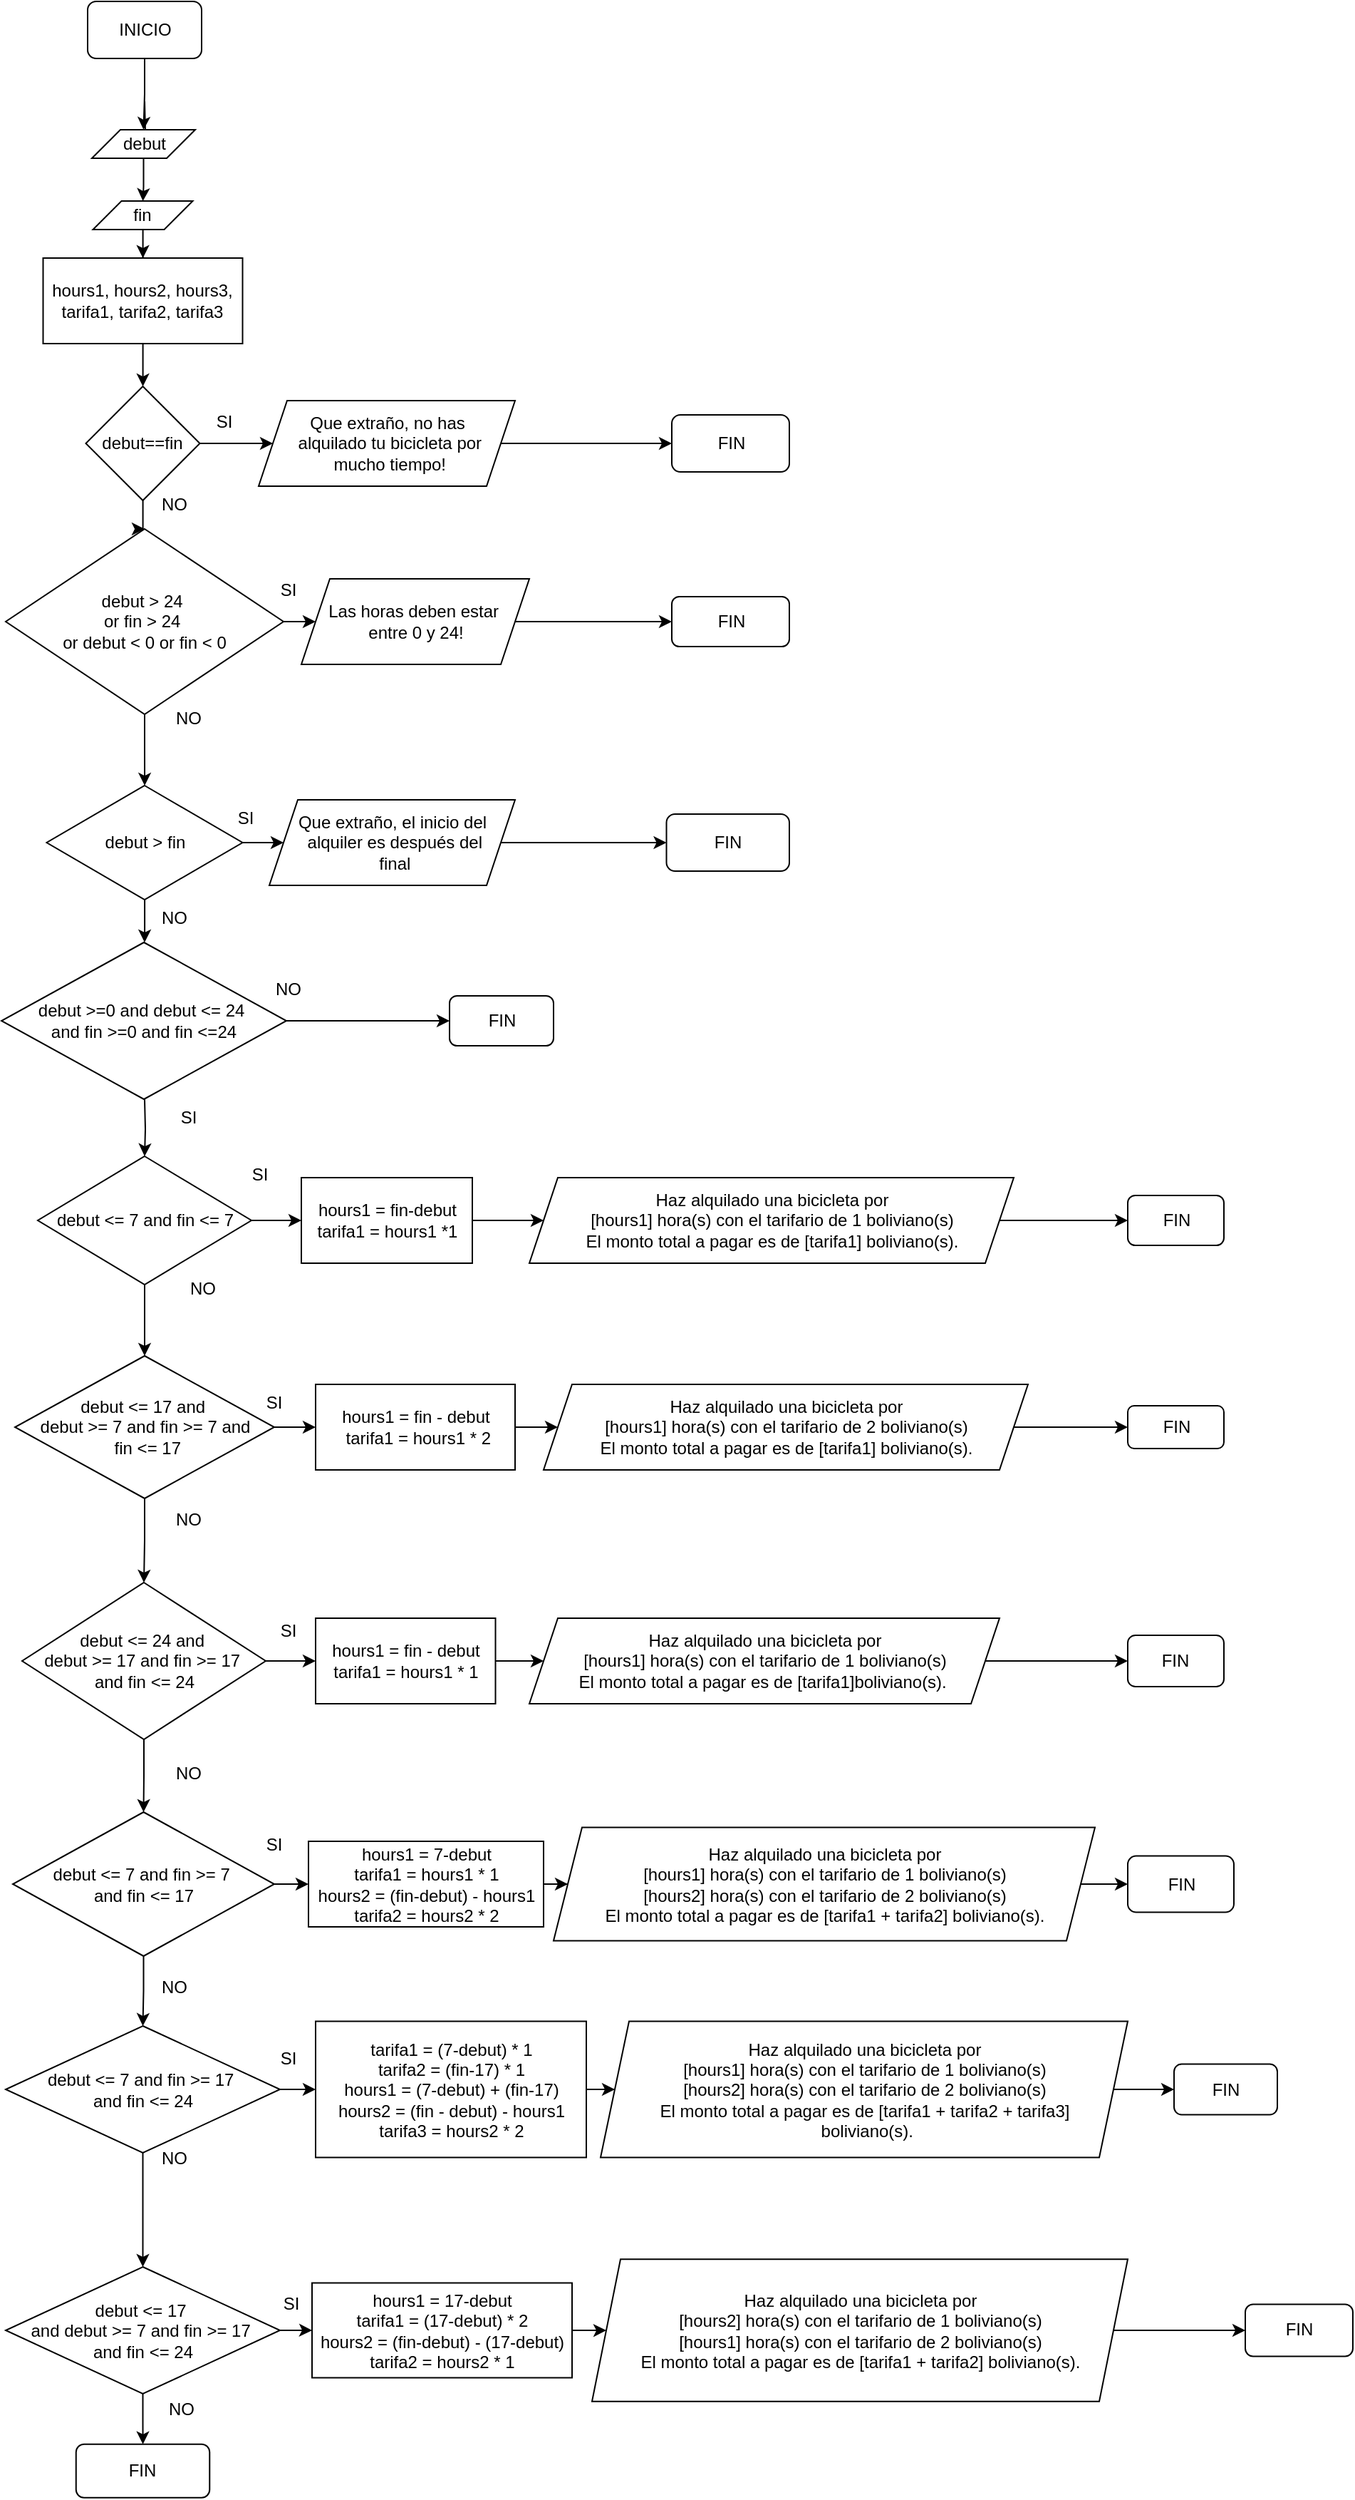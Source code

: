 <mxfile version="24.4.0" type="github">
  <diagram id="rnykveRbCm_5rDBR5KUG" name="EXERCISE-9">
    <mxGraphModel dx="1120" dy="434" grid="1" gridSize="10" guides="1" tooltips="1" connect="1" arrows="1" fold="1" page="1" pageScale="1" pageWidth="827" pageHeight="1169" math="0" shadow="0">
      <root>
        <mxCell id="0" />
        <mxCell id="1" parent="0" />
        <mxCell id="GFVc-yYqWS1LC9z0WIF0-94" value="" style="edgeStyle=orthogonalEdgeStyle;rounded=0;orthogonalLoop=1;jettySize=auto;html=1;" parent="1" target="GFVc-yYqWS1LC9z0WIF0-97" edge="1">
          <mxGeometry relative="1" as="geometry">
            <mxPoint x="267.5" y="120" as="sourcePoint" />
          </mxGeometry>
        </mxCell>
        <mxCell id="GFVc-yYqWS1LC9z0WIF0-195" value="" style="edgeStyle=orthogonalEdgeStyle;rounded=0;orthogonalLoop=1;jettySize=auto;html=1;" parent="1" source="GFVc-yYqWS1LC9z0WIF0-97" target="GFVc-yYqWS1LC9z0WIF0-194" edge="1">
          <mxGeometry relative="1" as="geometry" />
        </mxCell>
        <mxCell id="GFVc-yYqWS1LC9z0WIF0-97" value="&lt;div&gt;debut&lt;/div&gt;" style="shape=parallelogram;perimeter=parallelogramPerimeter;whiteSpace=wrap;html=1;fixedSize=1;" parent="1" vertex="1">
          <mxGeometry x="230.5" y="140" width="72.5" height="20" as="geometry" />
        </mxCell>
        <mxCell id="GFVc-yYqWS1LC9z0WIF0-98" value="" style="edgeStyle=orthogonalEdgeStyle;rounded=0;orthogonalLoop=1;jettySize=auto;html=1;" parent="1" source="GFVc-yYqWS1LC9z0WIF0-99" target="GFVc-yYqWS1LC9z0WIF0-102" edge="1">
          <mxGeometry relative="1" as="geometry" />
        </mxCell>
        <mxCell id="GFVc-yYqWS1LC9z0WIF0-99" value="&lt;div&gt;hours1, hours2, hours3, tarifa1, tarifa2, tarifa3&lt;/div&gt;" style="whiteSpace=wrap;html=1;" parent="1" vertex="1">
          <mxGeometry x="196.25" y="230" width="140" height="60" as="geometry" />
        </mxCell>
        <mxCell id="GFVc-yYqWS1LC9z0WIF0-100" value="" style="edgeStyle=orthogonalEdgeStyle;rounded=0;orthogonalLoop=1;jettySize=auto;html=1;" parent="1" source="GFVc-yYqWS1LC9z0WIF0-102" target="GFVc-yYqWS1LC9z0WIF0-104" edge="1">
          <mxGeometry relative="1" as="geometry" />
        </mxCell>
        <mxCell id="GFVc-yYqWS1LC9z0WIF0-101" value="" style="edgeStyle=orthogonalEdgeStyle;rounded=0;orthogonalLoop=1;jettySize=auto;html=1;" parent="1" source="GFVc-yYqWS1LC9z0WIF0-102" target="GFVc-yYqWS1LC9z0WIF0-108" edge="1">
          <mxGeometry relative="1" as="geometry" />
        </mxCell>
        <mxCell id="GFVc-yYqWS1LC9z0WIF0-102" value="debut==fin" style="rhombus;whiteSpace=wrap;html=1;" parent="1" vertex="1">
          <mxGeometry x="226.25" y="320" width="80" height="80" as="geometry" />
        </mxCell>
        <mxCell id="GFVc-yYqWS1LC9z0WIF0-202" value="" style="edgeStyle=orthogonalEdgeStyle;rounded=0;orthogonalLoop=1;jettySize=auto;html=1;" parent="1" source="GFVc-yYqWS1LC9z0WIF0-104" target="GFVc-yYqWS1LC9z0WIF0-201" edge="1">
          <mxGeometry relative="1" as="geometry" />
        </mxCell>
        <mxCell id="GFVc-yYqWS1LC9z0WIF0-104" value="&lt;div&gt;Que extraño, no has&lt;/div&gt;&lt;div&gt;&amp;nbsp;alquilado tu bicicleta por&lt;/div&gt;&lt;div&gt;&amp;nbsp;mucho tiempo!&lt;br&gt;&lt;/div&gt;" style="shape=parallelogram;perimeter=parallelogramPerimeter;whiteSpace=wrap;html=1;fixedSize=1;" parent="1" vertex="1">
          <mxGeometry x="347.5" y="330" width="180" height="60" as="geometry" />
        </mxCell>
        <mxCell id="GFVc-yYqWS1LC9z0WIF0-105" value="SI" style="text;html=1;align=center;verticalAlign=middle;resizable=0;points=[];autosize=1;strokeColor=none;fillColor=none;" parent="1" vertex="1">
          <mxGeometry x="307.5" y="330" width="30" height="30" as="geometry" />
        </mxCell>
        <mxCell id="GFVc-yYqWS1LC9z0WIF0-106" value="" style="edgeStyle=orthogonalEdgeStyle;rounded=0;orthogonalLoop=1;jettySize=auto;html=1;" parent="1" source="GFVc-yYqWS1LC9z0WIF0-108" target="GFVc-yYqWS1LC9z0WIF0-111" edge="1">
          <mxGeometry relative="1" as="geometry" />
        </mxCell>
        <mxCell id="GFVc-yYqWS1LC9z0WIF0-107" value="" style="edgeStyle=orthogonalEdgeStyle;rounded=0;orthogonalLoop=1;jettySize=auto;html=1;" parent="1" source="GFVc-yYqWS1LC9z0WIF0-108" target="GFVc-yYqWS1LC9z0WIF0-116" edge="1">
          <mxGeometry relative="1" as="geometry" />
        </mxCell>
        <mxCell id="GFVc-yYqWS1LC9z0WIF0-108" value="debut &amp;gt; 24&amp;nbsp;&lt;div&gt;or fin &amp;gt; 24&amp;nbsp;&lt;div&gt;or debut &amp;lt; 0 or fin &amp;lt; 0&lt;/div&gt;&lt;/div&gt;" style="rhombus;whiteSpace=wrap;html=1;" parent="1" vertex="1">
          <mxGeometry x="170" y="420" width="195" height="130" as="geometry" />
        </mxCell>
        <mxCell id="GFVc-yYqWS1LC9z0WIF0-109" value="NO" style="text;html=1;align=center;verticalAlign=middle;resizable=0;points=[];autosize=1;strokeColor=none;fillColor=none;" parent="1" vertex="1">
          <mxGeometry x="267.5" y="388" width="40" height="30" as="geometry" />
        </mxCell>
        <mxCell id="GFVc-yYqWS1LC9z0WIF0-204" value="" style="edgeStyle=orthogonalEdgeStyle;rounded=0;orthogonalLoop=1;jettySize=auto;html=1;" parent="1" source="GFVc-yYqWS1LC9z0WIF0-111" target="GFVc-yYqWS1LC9z0WIF0-203" edge="1">
          <mxGeometry relative="1" as="geometry" />
        </mxCell>
        <mxCell id="GFVc-yYqWS1LC9z0WIF0-111" value="&lt;div&gt;Las horas deben estar&amp;nbsp;&lt;/div&gt;&lt;div&gt;entre 0 y 24!&lt;br&gt;&lt;/div&gt;" style="shape=parallelogram;perimeter=parallelogramPerimeter;whiteSpace=wrap;html=1;fixedSize=1;" parent="1" vertex="1">
          <mxGeometry x="377.5" y="455" width="160" height="60" as="geometry" />
        </mxCell>
        <mxCell id="GFVc-yYqWS1LC9z0WIF0-112" value="SI" style="text;html=1;align=center;verticalAlign=middle;resizable=0;points=[];autosize=1;strokeColor=none;fillColor=none;" parent="1" vertex="1">
          <mxGeometry x="352.5" y="448" width="30" height="30" as="geometry" />
        </mxCell>
        <mxCell id="GFVc-yYqWS1LC9z0WIF0-113" value="NO" style="text;html=1;align=center;verticalAlign=middle;resizable=0;points=[];autosize=1;strokeColor=none;fillColor=none;" parent="1" vertex="1">
          <mxGeometry x="277.5" y="538" width="40" height="30" as="geometry" />
        </mxCell>
        <mxCell id="GFVc-yYqWS1LC9z0WIF0-114" value="" style="edgeStyle=orthogonalEdgeStyle;rounded=0;orthogonalLoop=1;jettySize=auto;html=1;" parent="1" source="GFVc-yYqWS1LC9z0WIF0-116" target="GFVc-yYqWS1LC9z0WIF0-118" edge="1">
          <mxGeometry relative="1" as="geometry" />
        </mxCell>
        <mxCell id="GFVc-yYqWS1LC9z0WIF0-115" value="" style="edgeStyle=orthogonalEdgeStyle;rounded=0;orthogonalLoop=1;jettySize=auto;html=1;" parent="1" source="GFVc-yYqWS1LC9z0WIF0-116" edge="1">
          <mxGeometry relative="1" as="geometry">
            <mxPoint x="267.5" y="710" as="targetPoint" />
          </mxGeometry>
        </mxCell>
        <mxCell id="GFVc-yYqWS1LC9z0WIF0-116" value="debut &amp;gt; fin" style="rhombus;whiteSpace=wrap;html=1;" parent="1" vertex="1">
          <mxGeometry x="198.75" y="600" width="137.5" height="80" as="geometry" />
        </mxCell>
        <mxCell id="GFVc-yYqWS1LC9z0WIF0-206" value="" style="edgeStyle=orthogonalEdgeStyle;rounded=0;orthogonalLoop=1;jettySize=auto;html=1;" parent="1" source="GFVc-yYqWS1LC9z0WIF0-118" target="GFVc-yYqWS1LC9z0WIF0-205" edge="1">
          <mxGeometry relative="1" as="geometry" />
        </mxCell>
        <mxCell id="GFVc-yYqWS1LC9z0WIF0-118" value="&lt;div&gt;Que extraño, el inicio del&lt;/div&gt;&lt;div&gt;&amp;nbsp;alquiler es después del&lt;/div&gt;&lt;div&gt;&amp;nbsp;final&lt;br&gt;&lt;/div&gt;" style="shape=parallelogram;perimeter=parallelogramPerimeter;whiteSpace=wrap;html=1;fixedSize=1;" parent="1" vertex="1">
          <mxGeometry x="355" y="610" width="172.5" height="60" as="geometry" />
        </mxCell>
        <mxCell id="GFVc-yYqWS1LC9z0WIF0-119" value="SI" style="text;html=1;align=center;verticalAlign=middle;resizable=0;points=[];autosize=1;strokeColor=none;fillColor=none;" parent="1" vertex="1">
          <mxGeometry x="322.5" y="608" width="30" height="30" as="geometry" />
        </mxCell>
        <mxCell id="GFVc-yYqWS1LC9z0WIF0-121" value="" style="edgeStyle=orthogonalEdgeStyle;rounded=0;orthogonalLoop=1;jettySize=auto;html=1;" parent="1" target="GFVc-yYqWS1LC9z0WIF0-129" edge="1">
          <mxGeometry relative="1" as="geometry">
            <mxPoint x="267.5" y="820" as="sourcePoint" />
          </mxGeometry>
        </mxCell>
        <mxCell id="GFVc-yYqWS1LC9z0WIF0-123" value="NO" style="text;html=1;align=center;verticalAlign=middle;resizable=0;points=[];autosize=1;strokeColor=none;fillColor=none;" parent="1" vertex="1">
          <mxGeometry x="347.5" y="728" width="40" height="30" as="geometry" />
        </mxCell>
        <mxCell id="GFVc-yYqWS1LC9z0WIF0-126" value="NO" style="text;html=1;align=center;verticalAlign=middle;resizable=0;points=[];autosize=1;strokeColor=none;fillColor=none;" parent="1" vertex="1">
          <mxGeometry x="267.5" y="678" width="40" height="30" as="geometry" />
        </mxCell>
        <mxCell id="GFVc-yYqWS1LC9z0WIF0-127" value="" style="edgeStyle=orthogonalEdgeStyle;rounded=0;orthogonalLoop=1;jettySize=auto;html=1;" parent="1" source="GFVc-yYqWS1LC9z0WIF0-129" target="GFVc-yYqWS1LC9z0WIF0-132" edge="1">
          <mxGeometry relative="1" as="geometry" />
        </mxCell>
        <mxCell id="GFVc-yYqWS1LC9z0WIF0-128" value="" style="edgeStyle=orthogonalEdgeStyle;rounded=0;orthogonalLoop=1;jettySize=auto;html=1;" parent="1" source="GFVc-yYqWS1LC9z0WIF0-129" target="GFVc-yYqWS1LC9z0WIF0-139" edge="1">
          <mxGeometry relative="1" as="geometry" />
        </mxCell>
        <mxCell id="GFVc-yYqWS1LC9z0WIF0-129" value="debut &amp;lt;= 7 and fin &amp;lt;= 7" style="rhombus;whiteSpace=wrap;html=1;" parent="1" vertex="1">
          <mxGeometry x="192.5" y="860" width="150" height="90" as="geometry" />
        </mxCell>
        <mxCell id="GFVc-yYqWS1LC9z0WIF0-130" value="SI" style="text;html=1;align=center;verticalAlign=middle;resizable=0;points=[];autosize=1;strokeColor=none;fillColor=none;" parent="1" vertex="1">
          <mxGeometry x="282.5" y="818" width="30" height="30" as="geometry" />
        </mxCell>
        <mxCell id="GFVc-yYqWS1LC9z0WIF0-131" value="" style="edgeStyle=orthogonalEdgeStyle;rounded=0;orthogonalLoop=1;jettySize=auto;html=1;" parent="1" source="GFVc-yYqWS1LC9z0WIF0-132" target="GFVc-yYqWS1LC9z0WIF0-135" edge="1">
          <mxGeometry relative="1" as="geometry" />
        </mxCell>
        <mxCell id="GFVc-yYqWS1LC9z0WIF0-132" value="hours1 = fin-debut&lt;div&gt;tarifa1 = hours1 *1&lt;/div&gt;" style="whiteSpace=wrap;html=1;" parent="1" vertex="1">
          <mxGeometry x="377.5" y="875" width="120" height="60" as="geometry" />
        </mxCell>
        <mxCell id="GFVc-yYqWS1LC9z0WIF0-133" value="SI" style="text;html=1;align=center;verticalAlign=middle;resizable=0;points=[];autosize=1;strokeColor=none;fillColor=none;" parent="1" vertex="1">
          <mxGeometry x="332.5" y="858" width="30" height="30" as="geometry" />
        </mxCell>
        <mxCell id="GFVc-yYqWS1LC9z0WIF0-210" value="" style="edgeStyle=orthogonalEdgeStyle;rounded=0;orthogonalLoop=1;jettySize=auto;html=1;" parent="1" source="GFVc-yYqWS1LC9z0WIF0-135" target="GFVc-yYqWS1LC9z0WIF0-209" edge="1">
          <mxGeometry relative="1" as="geometry" />
        </mxCell>
        <mxCell id="GFVc-yYqWS1LC9z0WIF0-135" value="&lt;div&gt;&lt;span style=&quot;background-color: initial;&quot;&gt;Haz alquilado una bicicleta por&lt;/span&gt;&lt;br&gt;&lt;/div&gt;&lt;div&gt;[hours1] hora(s) con el tarifario de 1 boliviano(s)&lt;br&gt;&lt;/div&gt;&lt;div&gt;El monto total a pagar es de [tarifa1] boliviano(s).&lt;br&gt;&lt;/div&gt;" style="shape=parallelogram;perimeter=parallelogramPerimeter;whiteSpace=wrap;html=1;fixedSize=1;" parent="1" vertex="1">
          <mxGeometry x="537.5" y="875" width="340" height="60" as="geometry" />
        </mxCell>
        <mxCell id="GFVc-yYqWS1LC9z0WIF0-136" value="NO" style="text;html=1;align=center;verticalAlign=middle;resizable=0;points=[];autosize=1;strokeColor=none;fillColor=none;" parent="1" vertex="1">
          <mxGeometry x="287.5" y="938" width="40" height="30" as="geometry" />
        </mxCell>
        <mxCell id="GFVc-yYqWS1LC9z0WIF0-137" value="" style="edgeStyle=orthogonalEdgeStyle;rounded=0;orthogonalLoop=1;jettySize=auto;html=1;" parent="1" source="GFVc-yYqWS1LC9z0WIF0-139" target="GFVc-yYqWS1LC9z0WIF0-141" edge="1">
          <mxGeometry relative="1" as="geometry" />
        </mxCell>
        <mxCell id="GFVc-yYqWS1LC9z0WIF0-138" value="" style="edgeStyle=orthogonalEdgeStyle;rounded=0;orthogonalLoop=1;jettySize=auto;html=1;" parent="1" source="GFVc-yYqWS1LC9z0WIF0-139" target="GFVc-yYqWS1LC9z0WIF0-148" edge="1">
          <mxGeometry relative="1" as="geometry" />
        </mxCell>
        <mxCell id="GFVc-yYqWS1LC9z0WIF0-139" value="debut &amp;lt;= 17 and&amp;nbsp;&lt;div&gt;debut &amp;gt;= 7 and fin &amp;gt;= 7 and&lt;/div&gt;&lt;div&gt;&amp;nbsp;fin &amp;lt;= 17&lt;/div&gt;" style="rhombus;whiteSpace=wrap;html=1;" parent="1" vertex="1">
          <mxGeometry x="176.5" y="1000" width="182" height="100" as="geometry" />
        </mxCell>
        <mxCell id="GFVc-yYqWS1LC9z0WIF0-140" value="" style="edgeStyle=orthogonalEdgeStyle;rounded=0;orthogonalLoop=1;jettySize=auto;html=1;" parent="1" source="GFVc-yYqWS1LC9z0WIF0-141" target="GFVc-yYqWS1LC9z0WIF0-144" edge="1">
          <mxGeometry relative="1" as="geometry" />
        </mxCell>
        <mxCell id="GFVc-yYqWS1LC9z0WIF0-141" value="&lt;div&gt;hours1 = fin - debut&lt;/div&gt;&lt;div&gt;&amp;nbsp;tarifa1 = hours1 * 2&lt;/div&gt;" style="whiteSpace=wrap;html=1;" parent="1" vertex="1">
          <mxGeometry x="387.5" y="1020" width="140" height="60" as="geometry" />
        </mxCell>
        <mxCell id="GFVc-yYqWS1LC9z0WIF0-142" value="SI" style="text;html=1;align=center;verticalAlign=middle;resizable=0;points=[];autosize=1;strokeColor=none;fillColor=none;" parent="1" vertex="1">
          <mxGeometry x="342.5" y="1018" width="30" height="30" as="geometry" />
        </mxCell>
        <mxCell id="GFVc-yYqWS1LC9z0WIF0-212" value="" style="edgeStyle=orthogonalEdgeStyle;rounded=0;orthogonalLoop=1;jettySize=auto;html=1;" parent="1" source="GFVc-yYqWS1LC9z0WIF0-144" target="GFVc-yYqWS1LC9z0WIF0-211" edge="1">
          <mxGeometry relative="1" as="geometry" />
        </mxCell>
        <mxCell id="GFVc-yYqWS1LC9z0WIF0-144" value="&lt;div&gt;&lt;span style=&quot;background-color: initial;&quot;&gt;Haz alquilado una bicicleta por&lt;/span&gt;&lt;div&gt;&lt;div&gt;[hours1] hora(s) con el tarifario de 2 boliviano(s)&lt;/div&gt;&lt;div&gt;&lt;span style=&quot;background-color: initial;&quot;&gt;El monto total a pagar es de [tarifa1] boliviano(s).&lt;/span&gt;&lt;/div&gt;&lt;/div&gt;&lt;/div&gt;" style="shape=parallelogram;perimeter=parallelogramPerimeter;whiteSpace=wrap;html=1;fixedSize=1;" parent="1" vertex="1">
          <mxGeometry x="547.5" y="1020" width="340" height="60" as="geometry" />
        </mxCell>
        <mxCell id="GFVc-yYqWS1LC9z0WIF0-145" value="NO" style="text;html=1;align=center;verticalAlign=middle;resizable=0;points=[];autosize=1;strokeColor=none;fillColor=none;" parent="1" vertex="1">
          <mxGeometry x="277.5" y="1100" width="40" height="30" as="geometry" />
        </mxCell>
        <mxCell id="GFVc-yYqWS1LC9z0WIF0-146" value="" style="edgeStyle=orthogonalEdgeStyle;rounded=0;orthogonalLoop=1;jettySize=auto;html=1;" parent="1" source="GFVc-yYqWS1LC9z0WIF0-148" target="GFVc-yYqWS1LC9z0WIF0-150" edge="1">
          <mxGeometry relative="1" as="geometry" />
        </mxCell>
        <mxCell id="GFVc-yYqWS1LC9z0WIF0-147" value="" style="edgeStyle=orthogonalEdgeStyle;rounded=0;orthogonalLoop=1;jettySize=auto;html=1;" parent="1" source="GFVc-yYqWS1LC9z0WIF0-148" target="GFVc-yYqWS1LC9z0WIF0-156" edge="1">
          <mxGeometry relative="1" as="geometry" />
        </mxCell>
        <mxCell id="GFVc-yYqWS1LC9z0WIF0-148" value="debut &amp;lt;= 24 and&amp;nbsp;&lt;div&gt;debut &amp;gt;= 17 and fin &amp;gt;= 17&amp;nbsp;&lt;/div&gt;&lt;div&gt;and fin &amp;lt;= 24&lt;/div&gt;" style="rhombus;whiteSpace=wrap;html=1;" parent="1" vertex="1">
          <mxGeometry x="181.5" y="1159" width="171" height="110" as="geometry" />
        </mxCell>
        <mxCell id="GFVc-yYqWS1LC9z0WIF0-149" value="" style="edgeStyle=orthogonalEdgeStyle;rounded=0;orthogonalLoop=1;jettySize=auto;html=1;" parent="1" source="GFVc-yYqWS1LC9z0WIF0-150" target="GFVc-yYqWS1LC9z0WIF0-153" edge="1">
          <mxGeometry relative="1" as="geometry" />
        </mxCell>
        <mxCell id="GFVc-yYqWS1LC9z0WIF0-150" value="&lt;div&gt;hours1 = fin - debut&lt;/div&gt;&lt;div&gt;&lt;span style=&quot;background-color: initial;&quot;&gt;tarifa1 = hours1 * 1&lt;/span&gt;&lt;/div&gt;" style="whiteSpace=wrap;html=1;" parent="1" vertex="1">
          <mxGeometry x="387.5" y="1184" width="126.25" height="60" as="geometry" />
        </mxCell>
        <mxCell id="GFVc-yYqWS1LC9z0WIF0-151" value="SI" style="text;html=1;align=center;verticalAlign=middle;resizable=0;points=[];autosize=1;strokeColor=none;fillColor=none;" parent="1" vertex="1">
          <mxGeometry x="352.5" y="1178" width="30" height="30" as="geometry" />
        </mxCell>
        <mxCell id="GFVc-yYqWS1LC9z0WIF0-214" value="" style="edgeStyle=orthogonalEdgeStyle;rounded=0;orthogonalLoop=1;jettySize=auto;html=1;" parent="1" source="GFVc-yYqWS1LC9z0WIF0-153" target="GFVc-yYqWS1LC9z0WIF0-213" edge="1">
          <mxGeometry relative="1" as="geometry" />
        </mxCell>
        <mxCell id="GFVc-yYqWS1LC9z0WIF0-153" value="&lt;div&gt;&lt;div&gt;Haz alquilado una bicicleta por&lt;/div&gt;&lt;div&gt;&lt;span style=&quot;background-color: initial;&quot;&gt;[hours1] hora(s) con el tarifario de 1 boliviano(s)&lt;/span&gt;&lt;/div&gt;&lt;div&gt;&lt;span style=&quot;background-color: initial;&quot;&gt;El monto total a pagar es de [tarifa1]boliviano(s).&amp;nbsp;&lt;/span&gt;&lt;/div&gt;&lt;/div&gt;" style="shape=parallelogram;perimeter=parallelogramPerimeter;whiteSpace=wrap;html=1;fixedSize=1;" parent="1" vertex="1">
          <mxGeometry x="537.51" y="1184" width="329.99" height="60" as="geometry" />
        </mxCell>
        <mxCell id="GFVc-yYqWS1LC9z0WIF0-154" value="" style="edgeStyle=orthogonalEdgeStyle;rounded=0;orthogonalLoop=1;jettySize=auto;html=1;" parent="1" source="GFVc-yYqWS1LC9z0WIF0-156" target="GFVc-yYqWS1LC9z0WIF0-160" edge="1">
          <mxGeometry relative="1" as="geometry" />
        </mxCell>
        <mxCell id="GFVc-yYqWS1LC9z0WIF0-155" value="" style="edgeStyle=orthogonalEdgeStyle;rounded=0;orthogonalLoop=1;jettySize=auto;html=1;" parent="1" source="GFVc-yYqWS1LC9z0WIF0-156" target="GFVc-yYqWS1LC9z0WIF0-165" edge="1">
          <mxGeometry relative="1" as="geometry" />
        </mxCell>
        <mxCell id="GFVc-yYqWS1LC9z0WIF0-156" value="debut &amp;lt;= 7 and fin &amp;gt;= 7&amp;nbsp;&lt;div&gt;and fin &amp;lt;= 17&lt;br&gt;&lt;/div&gt;" style="rhombus;whiteSpace=wrap;html=1;" parent="1" vertex="1">
          <mxGeometry x="175" y="1320" width="183.5" height="101" as="geometry" />
        </mxCell>
        <mxCell id="GFVc-yYqWS1LC9z0WIF0-157" value="NO" style="text;html=1;align=center;verticalAlign=middle;resizable=0;points=[];autosize=1;strokeColor=none;fillColor=none;" parent="1" vertex="1">
          <mxGeometry x="277.5" y="1278" width="40" height="30" as="geometry" />
        </mxCell>
        <mxCell id="GFVc-yYqWS1LC9z0WIF0-158" value="SI" style="text;html=1;align=center;verticalAlign=middle;resizable=0;points=[];autosize=1;strokeColor=none;fillColor=none;" parent="1" vertex="1">
          <mxGeometry x="342.5" y="1328" width="30" height="30" as="geometry" />
        </mxCell>
        <mxCell id="GFVc-yYqWS1LC9z0WIF0-159" value="" style="edgeStyle=orthogonalEdgeStyle;rounded=0;orthogonalLoop=1;jettySize=auto;html=1;entryX=0;entryY=0.5;entryDx=0;entryDy=0;" parent="1" source="GFVc-yYqWS1LC9z0WIF0-160" target="GFVc-yYqWS1LC9z0WIF0-162" edge="1">
          <mxGeometry relative="1" as="geometry" />
        </mxCell>
        <mxCell id="GFVc-yYqWS1LC9z0WIF0-160" value="&lt;div&gt;hours1 = 7-debut&lt;/div&gt;&lt;div&gt;&lt;span style=&quot;background-color: initial;&quot;&gt;tarifa1 = hours1 * 1&lt;/span&gt;&lt;/div&gt;&lt;div&gt;&lt;span style=&quot;background-color: initial;&quot;&gt;hours2 = (fin-debut) - hours1&lt;/span&gt;&lt;/div&gt;&lt;div&gt;&lt;span style=&quot;background-color: initial;&quot;&gt;tarifa2 = hours2 * 2&lt;/span&gt;&lt;/div&gt;" style="whiteSpace=wrap;html=1;" parent="1" vertex="1">
          <mxGeometry x="382.5" y="1340.5" width="165" height="60" as="geometry" />
        </mxCell>
        <mxCell id="GFVc-yYqWS1LC9z0WIF0-216" value="" style="edgeStyle=orthogonalEdgeStyle;rounded=0;orthogonalLoop=1;jettySize=auto;html=1;" parent="1" source="GFVc-yYqWS1LC9z0WIF0-162" target="GFVc-yYqWS1LC9z0WIF0-215" edge="1">
          <mxGeometry relative="1" as="geometry" />
        </mxCell>
        <mxCell id="GFVc-yYqWS1LC9z0WIF0-162" value="&lt;div&gt;&lt;div&gt;Haz alquilado una bicicleta por&lt;/div&gt;&lt;div&gt;&lt;span style=&quot;background-color: initial;&quot;&gt;[hours1] hora(s) con el tarifario de 1 boliviano(s)&lt;/span&gt;&lt;/div&gt;&lt;div&gt;&lt;span style=&quot;background-color: initial;&quot;&gt;[hours2] hora(s) con el tarifario de 2 boliviano(s)&lt;/span&gt;&lt;/div&gt;&lt;div&gt;&lt;span style=&quot;background-color: initial;&quot;&gt;El monto total a pagar es de [tarifa1 + tarifa2] boliviano(s).&lt;/span&gt;&lt;/div&gt;&lt;/div&gt;" style="shape=parallelogram;perimeter=parallelogramPerimeter;whiteSpace=wrap;html=1;fixedSize=1;" parent="1" vertex="1">
          <mxGeometry x="554.5" y="1330.75" width="380" height="79.5" as="geometry" />
        </mxCell>
        <mxCell id="GFVc-yYqWS1LC9z0WIF0-163" value="" style="edgeStyle=orthogonalEdgeStyle;rounded=0;orthogonalLoop=1;jettySize=auto;html=1;" parent="1" source="GFVc-yYqWS1LC9z0WIF0-165" target="GFVc-yYqWS1LC9z0WIF0-168" edge="1">
          <mxGeometry relative="1" as="geometry" />
        </mxCell>
        <mxCell id="GFVc-yYqWS1LC9z0WIF0-164" value="" style="edgeStyle=orthogonalEdgeStyle;rounded=0;orthogonalLoop=1;jettySize=auto;html=1;" parent="1" source="GFVc-yYqWS1LC9z0WIF0-165" target="GFVc-yYqWS1LC9z0WIF0-174" edge="1">
          <mxGeometry relative="1" as="geometry" />
        </mxCell>
        <mxCell id="GFVc-yYqWS1LC9z0WIF0-165" value="debut &amp;lt;= 7 and fin &amp;gt;= 17&amp;nbsp;&lt;div&gt;and fin &amp;lt;= 24&lt;/div&gt;" style="rhombus;whiteSpace=wrap;html=1;" parent="1" vertex="1">
          <mxGeometry x="170" y="1470" width="192.5" height="89" as="geometry" />
        </mxCell>
        <mxCell id="GFVc-yYqWS1LC9z0WIF0-166" value="NO" style="text;html=1;align=center;verticalAlign=middle;resizable=0;points=[];autosize=1;strokeColor=none;fillColor=none;" parent="1" vertex="1">
          <mxGeometry x="267.5" y="1428" width="40" height="30" as="geometry" />
        </mxCell>
        <mxCell id="GFVc-yYqWS1LC9z0WIF0-167" value="" style="edgeStyle=orthogonalEdgeStyle;rounded=0;orthogonalLoop=1;jettySize=auto;html=1;" parent="1" source="GFVc-yYqWS1LC9z0WIF0-168" target="GFVc-yYqWS1LC9z0WIF0-171" edge="1">
          <mxGeometry relative="1" as="geometry" />
        </mxCell>
        <mxCell id="GFVc-yYqWS1LC9z0WIF0-168" value="&lt;div&gt;&lt;span style=&quot;background-color: initial;&quot;&gt;tarifa1 = (7-debut) * 1&lt;/span&gt;&lt;br&gt;&lt;/div&gt;&lt;div&gt;&lt;span style=&quot;background-color: initial;&quot;&gt;tarifa2 = (fin-17) * 1&lt;/span&gt;&lt;/div&gt;&lt;div&gt;&lt;span style=&quot;background-color: initial;&quot;&gt;hours1 = (7-debut) + (fin-17)&lt;/span&gt;&lt;/div&gt;&lt;div&gt;&lt;span style=&quot;background-color: initial;&quot;&gt;hours2 = (fin - debut) - hours1&lt;/span&gt;&lt;/div&gt;&lt;div&gt;&lt;span style=&quot;background-color: initial;&quot;&gt;tarifa3 = hours2 * 2&lt;/span&gt;&lt;/div&gt;" style="whiteSpace=wrap;html=1;" parent="1" vertex="1">
          <mxGeometry x="387.5" y="1466.75" width="190" height="95.5" as="geometry" />
        </mxCell>
        <mxCell id="GFVc-yYqWS1LC9z0WIF0-169" value="SI" style="text;html=1;align=center;verticalAlign=middle;resizable=0;points=[];autosize=1;strokeColor=none;fillColor=none;" parent="1" vertex="1">
          <mxGeometry x="352.5" y="1478" width="30" height="30" as="geometry" />
        </mxCell>
        <mxCell id="GFVc-yYqWS1LC9z0WIF0-218" value="" style="edgeStyle=orthogonalEdgeStyle;rounded=0;orthogonalLoop=1;jettySize=auto;html=1;" parent="1" source="GFVc-yYqWS1LC9z0WIF0-171" target="GFVc-yYqWS1LC9z0WIF0-217" edge="1">
          <mxGeometry relative="1" as="geometry" />
        </mxCell>
        <mxCell id="GFVc-yYqWS1LC9z0WIF0-171" value="&lt;div&gt;&lt;div&gt;Haz alquilado una bicicleta por&lt;/div&gt;&lt;div&gt;&lt;span style=&quot;background-color: initial;&quot;&gt;[hours1] hora(s) con el tarifario de 1 boliviano(s)&lt;/span&gt;&lt;/div&gt;&lt;div&gt;&lt;span style=&quot;background-color: initial;&quot;&gt;[hours2] hora(s) con el tarifario de 2 boliviano(s)&lt;/span&gt;&lt;/div&gt;&lt;div&gt;El monto total a pagar es de [tarifa1 + tarifa2 + tarifa3]&lt;/div&gt;&lt;div&gt;&amp;nbsp;boliviano(s).&lt;/div&gt;&lt;/div&gt;" style="shape=parallelogram;perimeter=parallelogramPerimeter;whiteSpace=wrap;html=1;fixedSize=1;" parent="1" vertex="1">
          <mxGeometry x="587.5" y="1466.75" width="370" height="95.5" as="geometry" />
        </mxCell>
        <mxCell id="GFVc-yYqWS1LC9z0WIF0-173" value="" style="edgeStyle=orthogonalEdgeStyle;rounded=0;orthogonalLoop=1;jettySize=auto;html=1;" parent="1" source="GFVc-yYqWS1LC9z0WIF0-174" target="GFVc-yYqWS1LC9z0WIF0-180" edge="1">
          <mxGeometry relative="1" as="geometry" />
        </mxCell>
        <mxCell id="GFVc-yYqWS1LC9z0WIF0-192" value="" style="edgeStyle=orthogonalEdgeStyle;rounded=0;orthogonalLoop=1;jettySize=auto;html=1;" parent="1" source="GFVc-yYqWS1LC9z0WIF0-174" target="GFVc-yYqWS1LC9z0WIF0-191" edge="1">
          <mxGeometry relative="1" as="geometry" />
        </mxCell>
        <mxCell id="GFVc-yYqWS1LC9z0WIF0-174" value="debut &amp;lt;= 17&amp;nbsp;&lt;div&gt;and debut &amp;gt;= 7&amp;nbsp;&lt;span style=&quot;background-color: initial;&quot;&gt;and fin &amp;gt;= 17&amp;nbsp;&lt;/span&gt;&lt;div&gt;and fin &amp;lt;= 24&lt;br&gt;&lt;/div&gt;&lt;/div&gt;" style="rhombus;whiteSpace=wrap;html=1;" parent="1" vertex="1">
          <mxGeometry x="170" y="1639" width="192.5" height="89" as="geometry" />
        </mxCell>
        <mxCell id="GFVc-yYqWS1LC9z0WIF0-175" value="NO" style="text;html=1;align=center;verticalAlign=middle;resizable=0;points=[];autosize=1;strokeColor=none;fillColor=none;" parent="1" vertex="1">
          <mxGeometry x="267.5" y="1548" width="40" height="30" as="geometry" />
        </mxCell>
        <mxCell id="GFVc-yYqWS1LC9z0WIF0-176" value="SI" style="text;html=1;align=center;verticalAlign=middle;resizable=0;points=[];autosize=1;strokeColor=none;fillColor=none;" parent="1" vertex="1">
          <mxGeometry x="355" y="1650" width="30" height="30" as="geometry" />
        </mxCell>
        <mxCell id="GFVc-yYqWS1LC9z0WIF0-177" value="NO" style="text;html=1;align=center;verticalAlign=middle;resizable=0;points=[];autosize=1;strokeColor=none;fillColor=none;" parent="1" vertex="1">
          <mxGeometry x="273.13" y="1723.51" width="40" height="30" as="geometry" />
        </mxCell>
        <mxCell id="GFVc-yYqWS1LC9z0WIF0-179" value="" style="edgeStyle=orthogonalEdgeStyle;rounded=0;orthogonalLoop=1;jettySize=auto;html=1;entryX=0;entryY=0.5;entryDx=0;entryDy=0;" parent="1" source="GFVc-yYqWS1LC9z0WIF0-180" target="GFVc-yYqWS1LC9z0WIF0-182" edge="1">
          <mxGeometry relative="1" as="geometry" />
        </mxCell>
        <mxCell id="GFVc-yYqWS1LC9z0WIF0-180" value="&lt;div&gt;hours1 = 17-debut&lt;/div&gt;&lt;div&gt;&lt;span style=&quot;background-color: initial;&quot;&gt;tarifa1 = (17-debut) * 2&lt;/span&gt;&lt;/div&gt;&lt;div&gt;&lt;span style=&quot;background-color: initial;&quot;&gt;hours2 = (fin-debut) - (17-debut)&lt;/span&gt;&lt;/div&gt;&lt;div&gt;&lt;span style=&quot;background-color: initial;&quot;&gt;tarifa2 = hours2 * 1&lt;/span&gt;&lt;/div&gt;" style="whiteSpace=wrap;html=1;" parent="1" vertex="1">
          <mxGeometry x="385" y="1650.25" width="182.5" height="66.5" as="geometry" />
        </mxCell>
        <mxCell id="GFVc-yYqWS1LC9z0WIF0-221" value="" style="edgeStyle=orthogonalEdgeStyle;rounded=0;orthogonalLoop=1;jettySize=auto;html=1;" parent="1" source="GFVc-yYqWS1LC9z0WIF0-182" target="GFVc-yYqWS1LC9z0WIF0-220" edge="1">
          <mxGeometry relative="1" as="geometry" />
        </mxCell>
        <mxCell id="GFVc-yYqWS1LC9z0WIF0-182" value="&lt;div&gt;&lt;span style=&quot;background-color: initial;&quot;&gt;Haz alquilado una bicicleta por&lt;/span&gt;&lt;br&gt;&lt;/div&gt;&lt;div&gt;&lt;span style=&quot;background-color: initial;&quot;&gt;[hours2] hora(s) con el tarifario de 1 boliviano(s)&lt;/span&gt;&lt;/div&gt;&lt;div&gt;&lt;span style=&quot;background-color: initial;&quot;&gt;[hours1] hora(s) con el tarifario de 2 boliviano(s)&lt;/span&gt;&lt;/div&gt;&lt;div&gt;&lt;span style=&quot;background-color: initial;&quot;&gt;El monto total a pagar es de [tarifa1 + tarifa2] boliviano(s).&lt;/span&gt;&lt;/div&gt;" style="shape=parallelogram;perimeter=parallelogramPerimeter;whiteSpace=wrap;html=1;fixedSize=1;" parent="1" vertex="1">
          <mxGeometry x="581.5" y="1633.63" width="376" height="99.75" as="geometry" />
        </mxCell>
        <mxCell id="GFVc-yYqWS1LC9z0WIF0-208" value="" style="edgeStyle=orthogonalEdgeStyle;rounded=0;orthogonalLoop=1;jettySize=auto;html=1;" parent="1" source="GFVc-yYqWS1LC9z0WIF0-190" target="GFVc-yYqWS1LC9z0WIF0-207" edge="1">
          <mxGeometry relative="1" as="geometry" />
        </mxCell>
        <mxCell id="GFVc-yYqWS1LC9z0WIF0-190" value="debut &amp;gt;=0 and debut &amp;lt;= 24&amp;nbsp;&lt;div&gt;and fin &amp;gt;=0 and fin &amp;lt;=24&lt;/div&gt;" style="rhombus;whiteSpace=wrap;html=1;" parent="1" vertex="1">
          <mxGeometry x="167" y="710" width="200" height="110" as="geometry" />
        </mxCell>
        <mxCell id="GFVc-yYqWS1LC9z0WIF0-191" value="FIN" style="rounded=1;whiteSpace=wrap;html=1;" parent="1" vertex="1">
          <mxGeometry x="219.38" y="1763.38" width="93.75" height="37.5" as="geometry" />
        </mxCell>
        <mxCell id="GFVc-yYqWS1LC9z0WIF0-198" value="" style="edgeStyle=orthogonalEdgeStyle;rounded=0;orthogonalLoop=1;jettySize=auto;html=1;" parent="1" source="GFVc-yYqWS1LC9z0WIF0-194" target="GFVc-yYqWS1LC9z0WIF0-99" edge="1">
          <mxGeometry relative="1" as="geometry" />
        </mxCell>
        <mxCell id="GFVc-yYqWS1LC9z0WIF0-194" value="fin" style="shape=parallelogram;perimeter=parallelogramPerimeter;whiteSpace=wrap;html=1;fixedSize=1;" parent="1" vertex="1">
          <mxGeometry x="231.26" y="190" width="70" height="20" as="geometry" />
        </mxCell>
        <mxCell id="GFVc-yYqWS1LC9z0WIF0-200" value="" style="edgeStyle=orthogonalEdgeStyle;rounded=0;orthogonalLoop=1;jettySize=auto;html=1;" parent="1" source="GFVc-yYqWS1LC9z0WIF0-199" target="GFVc-yYqWS1LC9z0WIF0-97" edge="1">
          <mxGeometry relative="1" as="geometry" />
        </mxCell>
        <mxCell id="GFVc-yYqWS1LC9z0WIF0-199" value="INICIO" style="rounded=1;whiteSpace=wrap;html=1;" parent="1" vertex="1">
          <mxGeometry x="227.5" y="50" width="80" height="40" as="geometry" />
        </mxCell>
        <mxCell id="GFVc-yYqWS1LC9z0WIF0-201" value="FIN" style="rounded=1;whiteSpace=wrap;html=1;" parent="1" vertex="1">
          <mxGeometry x="637.5" y="340" width="82.5" height="40" as="geometry" />
        </mxCell>
        <mxCell id="GFVc-yYqWS1LC9z0WIF0-203" value="FIN" style="rounded=1;whiteSpace=wrap;html=1;" parent="1" vertex="1">
          <mxGeometry x="637.5" y="467.5" width="82.5" height="35" as="geometry" />
        </mxCell>
        <mxCell id="GFVc-yYqWS1LC9z0WIF0-205" value="FIN" style="rounded=1;whiteSpace=wrap;html=1;" parent="1" vertex="1">
          <mxGeometry x="633.75" y="620" width="86.25" height="40" as="geometry" />
        </mxCell>
        <mxCell id="GFVc-yYqWS1LC9z0WIF0-207" value="FIN" style="rounded=1;whiteSpace=wrap;html=1;" parent="1" vertex="1">
          <mxGeometry x="481.5" y="747.5" width="73" height="35" as="geometry" />
        </mxCell>
        <mxCell id="GFVc-yYqWS1LC9z0WIF0-209" value="FIN" style="rounded=1;whiteSpace=wrap;html=1;" parent="1" vertex="1">
          <mxGeometry x="957.5" y="887.5" width="67.5" height="35" as="geometry" />
        </mxCell>
        <mxCell id="GFVc-yYqWS1LC9z0WIF0-211" value="FIN" style="rounded=1;whiteSpace=wrap;html=1;" parent="1" vertex="1">
          <mxGeometry x="957.5" y="1035" width="67.5" height="30" as="geometry" />
        </mxCell>
        <mxCell id="GFVc-yYqWS1LC9z0WIF0-213" value="FIN" style="rounded=1;whiteSpace=wrap;html=1;" parent="1" vertex="1">
          <mxGeometry x="957.49" y="1196" width="67.51" height="36" as="geometry" />
        </mxCell>
        <mxCell id="GFVc-yYqWS1LC9z0WIF0-215" value="FIN" style="rounded=1;whiteSpace=wrap;html=1;" parent="1" vertex="1">
          <mxGeometry x="957.5" y="1350.75" width="74.5" height="39.5" as="geometry" />
        </mxCell>
        <mxCell id="GFVc-yYqWS1LC9z0WIF0-217" value="FIN" style="rounded=1;whiteSpace=wrap;html=1;" parent="1" vertex="1">
          <mxGeometry x="990" y="1496.75" width="72.5" height="35.5" as="geometry" />
        </mxCell>
        <mxCell id="GFVc-yYqWS1LC9z0WIF0-220" value="FIN" style="rounded=1;whiteSpace=wrap;html=1;" parent="1" vertex="1">
          <mxGeometry x="1040" y="1665.25" width="75.5" height="36.49" as="geometry" />
        </mxCell>
      </root>
    </mxGraphModel>
  </diagram>
</mxfile>
